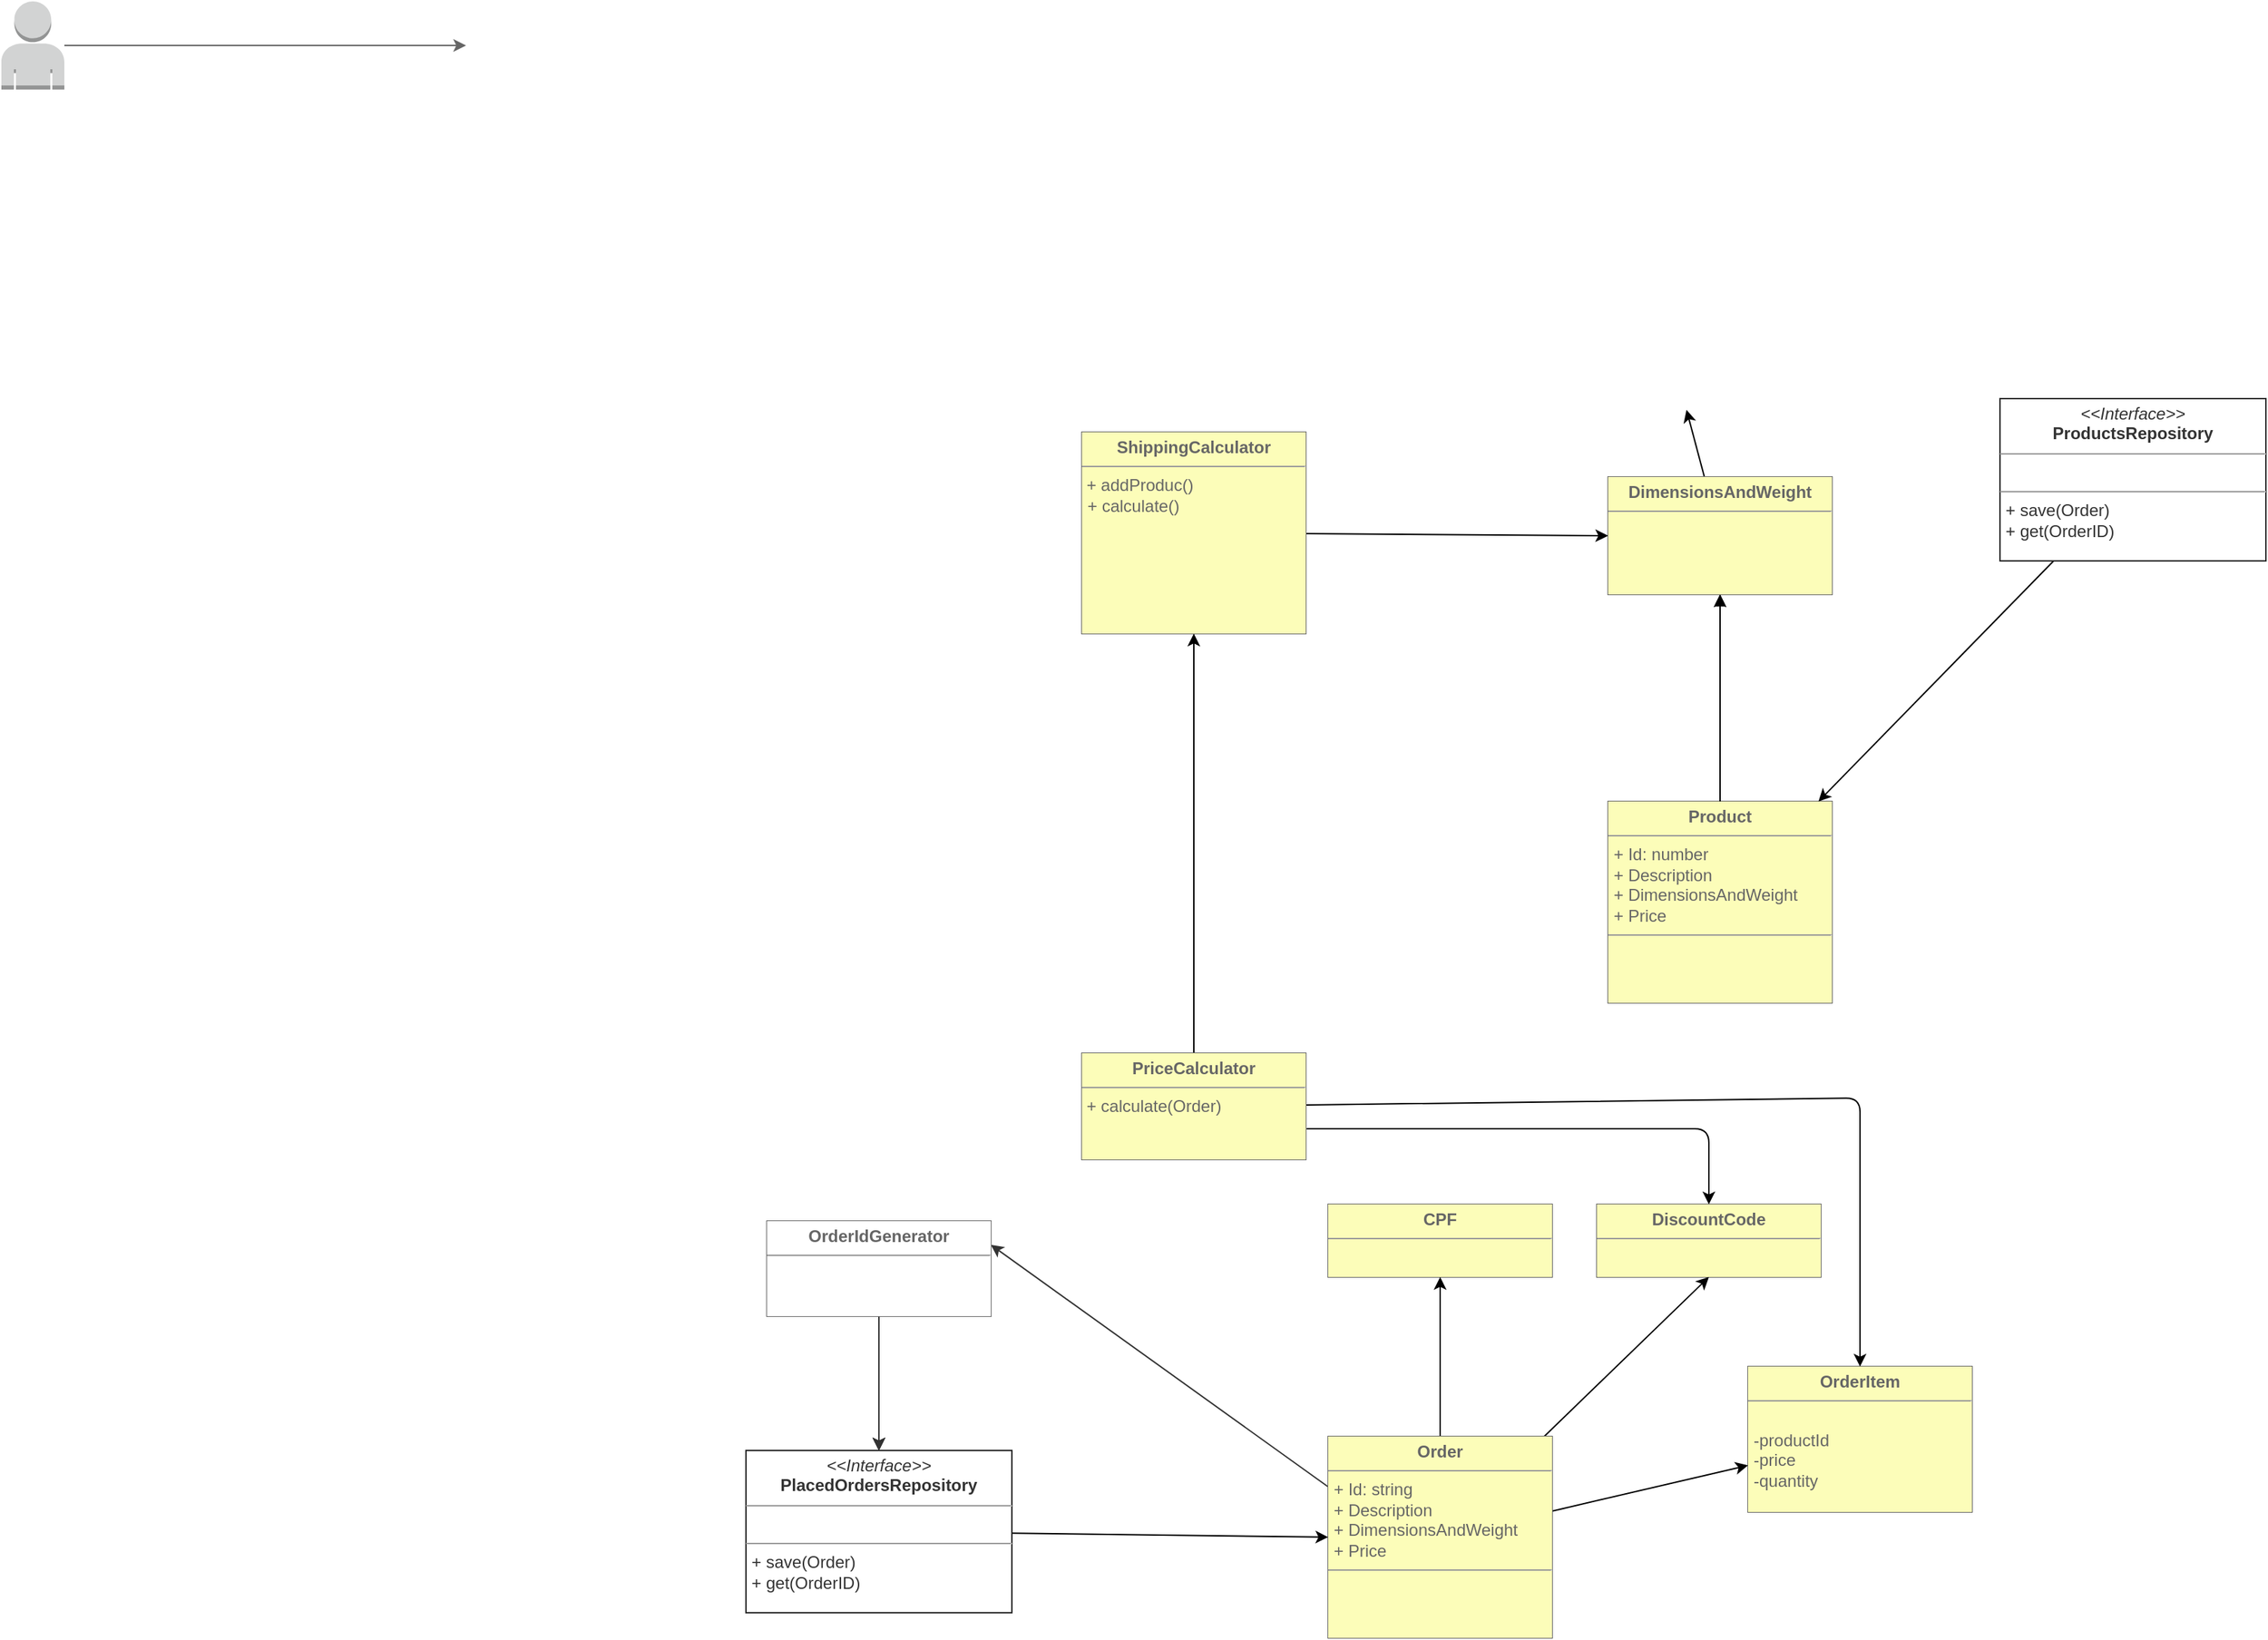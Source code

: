 <mxfile>
    <diagram id="1LMEsfMPQfCeTXIz6R_N" name="Page-1">
        <mxGraphModel dx="1148" dy="1899" grid="1" gridSize="4" guides="1" tooltips="1" connect="1" arrows="1" fold="1" page="0" pageScale="1" pageWidth="850" pageHeight="1100" background="#ffffff" math="0" shadow="0">
            <root>
                <mxCell id="0"/>
                <mxCell id="1" parent="0"/>
                <mxCell id="149" style="edgeStyle=none;html=1;fontSize=5;fontColor=#666666;strokeColor=#666666;" parent="1" source="2" edge="1">
                    <mxGeometry relative="1" as="geometry">
                        <mxPoint x="640" y="-512.5" as="targetPoint"/>
                    </mxGeometry>
                </mxCell>
                <mxCell id="2" value="" style="outlineConnect=0;dashed=0;verticalLabelPosition=bottom;verticalAlign=top;align=center;html=1;shape=mxgraph.aws3.user;fillColor=#D2D3D3;gradientColor=none;strokeColor=default;" parent="1" vertex="1">
                    <mxGeometry x="308" y="-544" width="45" height="63" as="geometry"/>
                </mxCell>
                <mxCell id="154" style="edgeStyle=none;html=1;entryX=0.5;entryY=1;entryDx=0;entryDy=0;" parent="1" source="114" target="151" edge="1">
                    <mxGeometry relative="1" as="geometry"/>
                </mxCell>
                <mxCell id="114" value="&lt;p style=&quot;margin: 0px ; margin-top: 4px ; text-align: center&quot;&gt;&lt;b&gt;Product&lt;/b&gt;&lt;/p&gt;&lt;hr size=&quot;1&quot;&gt;&lt;p style=&quot;margin: 0px ; margin-left: 4px&quot;&gt;+ Id: number&lt;/p&gt;&lt;p style=&quot;margin: 0px ; margin-left: 4px&quot;&gt;+ Description&lt;/p&gt;&lt;p style=&quot;margin: 0px ; margin-left: 4px&quot;&gt;+ DimensionsAndWeight&lt;/p&gt;&lt;p style=&quot;margin: 0px ; margin-left: 4px&quot;&gt;+ Price&lt;br&gt;&lt;/p&gt;&lt;hr size=&quot;1&quot;&gt;&lt;br&gt;&lt;p style=&quot;margin: 0px ; margin-left: 4px&quot;&gt;&lt;br&gt;&lt;/p&gt;" style="verticalAlign=top;align=left;overflow=fill;fontSize=12;fontFamily=Helvetica;html=1;labelBackgroundColor=#fcfdb9;fontColor=#666666;strokeColor=#666666;strokeWidth=1;fillColor=none;" parent="1" vertex="1">
                    <mxGeometry x="1456" y="28" width="160" height="144" as="geometry"/>
                </mxCell>
                <mxCell id="153" value="" style="edgeStyle=none;html=1;" parent="1" source="151" edge="1">
                    <mxGeometry relative="1" as="geometry">
                        <mxPoint x="1512" y="-252" as="targetPoint"/>
                    </mxGeometry>
                </mxCell>
                <mxCell id="151" value="&lt;p style=&quot;margin: 0px ; margin-top: 4px ; text-align: center&quot;&gt;&lt;b&gt;DimensionsAndWeight&lt;/b&gt;&lt;/p&gt;&lt;hr size=&quot;1&quot;&gt;&lt;p style=&quot;margin: 0px ; margin-left: 4px&quot;&gt;&lt;/p&gt;&lt;br&gt;&lt;p style=&quot;margin: 0px ; margin-left: 4px&quot;&gt;&lt;br&gt;&lt;/p&gt;" style="verticalAlign=top;align=left;overflow=fill;fontSize=12;fontFamily=Helvetica;html=1;labelBackgroundColor=#fcfdb9;fontColor=#666666;strokeColor=#666666;strokeWidth=1;fillColor=none;" parent="1" vertex="1">
                    <mxGeometry x="1456" y="-204" width="160" height="84" as="geometry"/>
                </mxCell>
                <mxCell id="158" value="" style="endArrow=block;endFill=1;html=1;edgeStyle=orthogonalEdgeStyle;align=left;verticalAlign=top;strokeColor=#000000;exitX=0.5;exitY=0;exitDx=0;exitDy=0;entryX=0.5;entryY=1;entryDx=0;entryDy=0;" parent="1" source="114" target="151" edge="1">
                    <mxGeometry x="-1" relative="1" as="geometry">
                        <mxPoint x="1208" y="-144" as="sourcePoint"/>
                        <mxPoint x="1368" y="-144" as="targetPoint"/>
                    </mxGeometry>
                </mxCell>
                <mxCell id="160" value="&lt;p style=&quot;margin: 0px ; margin-top: 4px ; text-align: center&quot;&gt;&lt;b&gt;CPF&lt;/b&gt;&lt;/p&gt;&lt;hr size=&quot;1&quot;&gt;&lt;p style=&quot;margin: 0px ; margin-left: 4px&quot;&gt;&lt;/p&gt;&lt;br&gt;&lt;p style=&quot;margin: 0px ; margin-left: 4px&quot;&gt;&lt;br&gt;&lt;/p&gt;" style="verticalAlign=top;align=left;overflow=fill;fontSize=12;fontFamily=Helvetica;html=1;labelBackgroundColor=#fcfdb9;fontColor=#666666;strokeColor=#666666;strokeWidth=1;fillColor=none;" parent="1" vertex="1">
                    <mxGeometry x="1256" y="316" width="160" height="52" as="geometry"/>
                </mxCell>
                <mxCell id="161" value="&lt;p style=&quot;margin: 0px ; margin-top: 4px ; text-align: center&quot;&gt;&lt;b&gt;OrderItem&lt;/b&gt;&lt;/p&gt;&lt;hr size=&quot;1&quot;&gt;&lt;p style=&quot;margin: 0px ; margin-left: 4px&quot;&gt;&lt;/p&gt;&lt;br&gt;&lt;p style=&quot;margin: 0px ; margin-left: 4px&quot;&gt;-productId&lt;/p&gt;&lt;p style=&quot;margin: 0px ; margin-left: 4px&quot;&gt;-price&lt;/p&gt;&lt;p style=&quot;margin: 0px ; margin-left: 4px&quot;&gt;-quantity&lt;/p&gt;" style="verticalAlign=top;align=left;overflow=fill;fontSize=12;fontFamily=Helvetica;html=1;labelBackgroundColor=#fcfdb9;fontColor=#666666;strokeColor=#666666;strokeWidth=1;fillColor=none;" parent="1" vertex="1">
                    <mxGeometry x="1556" y="432" width="160" height="104" as="geometry"/>
                </mxCell>
                <mxCell id="162" value="&lt;p style=&quot;margin: 0px ; margin-top: 4px ; text-align: center&quot;&gt;&lt;b&gt;DiscountCode&lt;/b&gt;&lt;/p&gt;&lt;hr size=&quot;1&quot;&gt;&lt;p style=&quot;margin: 0px ; margin-left: 4px&quot;&gt;&lt;/p&gt;" style="verticalAlign=top;align=left;overflow=fill;fontSize=12;fontFamily=Helvetica;html=1;labelBackgroundColor=#fcfdb9;fontColor=#666666;strokeColor=#666666;strokeWidth=1;fillColor=none;" parent="1" vertex="1">
                    <mxGeometry x="1448" y="316" width="160" height="52" as="geometry"/>
                </mxCell>
                <mxCell id="170" style="edgeStyle=none;html=1;entryX=0.5;entryY=1;entryDx=0;entryDy=0;fontColor=#333333;strokeColor=#000000;" parent="1" source="163" target="160" edge="1">
                    <mxGeometry relative="1" as="geometry"/>
                </mxCell>
                <mxCell id="171" style="edgeStyle=none;html=1;entryX=0.5;entryY=1;entryDx=0;entryDy=0;fontColor=#333333;strokeColor=#000000;" parent="1" source="163" target="162" edge="1">
                    <mxGeometry relative="1" as="geometry"/>
                </mxCell>
                <mxCell id="172" style="edgeStyle=none;html=1;fontColor=#333333;strokeColor=#000000;" parent="1" source="163" target="161" edge="1">
                    <mxGeometry relative="1" as="geometry"/>
                </mxCell>
                <mxCell id="186" style="edgeStyle=none;html=1;exitX=0;exitY=0.25;exitDx=0;exitDy=0;entryX=1;entryY=0.25;entryDx=0;entryDy=0;strokeColor=#333333;" edge="1" parent="1" source="163" target="164">
                    <mxGeometry relative="1" as="geometry"/>
                </mxCell>
                <mxCell id="163" value="&lt;p style=&quot;margin: 0px ; margin-top: 4px ; text-align: center&quot;&gt;&lt;b&gt;Order&lt;/b&gt;&lt;/p&gt;&lt;hr size=&quot;1&quot;&gt;&lt;p style=&quot;margin: 0px ; margin-left: 4px&quot;&gt;+ Id: string&lt;/p&gt;&lt;p style=&quot;margin: 0px ; margin-left: 4px&quot;&gt;+ Description&lt;/p&gt;&lt;p style=&quot;margin: 0px ; margin-left: 4px&quot;&gt;+ DimensionsAndWeight&lt;/p&gt;&lt;p style=&quot;margin: 0px ; margin-left: 4px&quot;&gt;+ Price&lt;br&gt;&lt;/p&gt;&lt;hr size=&quot;1&quot;&gt;&lt;br&gt;&lt;p style=&quot;margin: 0px ; margin-left: 4px&quot;&gt;&lt;br&gt;&lt;/p&gt;" style="verticalAlign=top;align=left;overflow=fill;fontSize=12;fontFamily=Helvetica;html=1;labelBackgroundColor=#fcfdb9;fontColor=#666666;strokeColor=#666666;strokeWidth=1;fillColor=none;rounded=0;sketch=0;shadow=0;" parent="1" vertex="1">
                    <mxGeometry x="1256" y="482" width="160" height="144" as="geometry"/>
                </mxCell>
                <mxCell id="183" value="" style="edgeStyle=none;html=1;" edge="1" parent="1" source="164" target="168">
                    <mxGeometry relative="1" as="geometry"/>
                </mxCell>
                <mxCell id="184" value="" style="edgeStyle=none;html=1;" edge="1" parent="1" source="164" target="168">
                    <mxGeometry relative="1" as="geometry"/>
                </mxCell>
                <mxCell id="185" style="edgeStyle=none;html=1;entryX=0.5;entryY=0;entryDx=0;entryDy=0;strokeColor=#333333;" edge="1" parent="1" source="164" target="168">
                    <mxGeometry relative="1" as="geometry"/>
                </mxCell>
                <mxCell id="164" value="&lt;p style=&quot;margin: 0px ; margin-top: 4px ; text-align: center&quot;&gt;&lt;b&gt;OrderIdGenerator&lt;/b&gt;&lt;/p&gt;&lt;hr size=&quot;1&quot;&gt;&lt;p style=&quot;margin: 0px ; margin-left: 4px&quot;&gt;&lt;/p&gt;&lt;br&gt;&lt;p style=&quot;margin: 0px ; margin-left: 4px&quot;&gt;&lt;br&gt;&lt;/p&gt;" style="verticalAlign=top;align=left;overflow=fill;fontSize=12;fontFamily=Helvetica;html=1;labelBackgroundColor=#FFFFFF;fontColor=#666666;strokeColor=#666666;strokeWidth=1;fillColor=none;" parent="1" vertex="1">
                    <mxGeometry x="855" y="328" width="160" height="68" as="geometry"/>
                </mxCell>
                <mxCell id="179" style="edgeStyle=none;html=1;entryX=0;entryY=0.5;entryDx=0;entryDy=0;fontColor=#333333;strokeColor=#000000;" parent="1" source="168" target="163" edge="1">
                    <mxGeometry relative="1" as="geometry"/>
                </mxCell>
                <mxCell id="168" value="&lt;p style=&quot;margin: 0px ; margin-top: 4px ; text-align: center&quot;&gt;&lt;i&gt;&amp;lt;&amp;lt;Interface&amp;gt;&amp;gt;&lt;/i&gt;&lt;br&gt;&lt;b&gt;PlacedOrdersRepository&lt;/b&gt;&lt;/p&gt;&lt;hr size=&quot;1&quot;&gt;&lt;p style=&quot;margin: 0px ; margin-left: 4px&quot;&gt;&lt;br&gt;&lt;/p&gt;&lt;hr size=&quot;1&quot;&gt;&lt;p style=&quot;margin: 0px ; margin-left: 4px&quot;&gt;+ save(Order)&lt;/p&gt;&lt;p style=&quot;margin: 0px ; margin-left: 4px&quot;&gt;+ get(OrderID)&lt;/p&gt;" style="verticalAlign=top;align=left;overflow=fill;fontSize=12;fontFamily=Helvetica;html=1;fillColor=#FFFFFF;strokeColor=#2A2A2A;fontColor=#333333;" parent="1" vertex="1">
                    <mxGeometry x="840" y="492" width="190" height="116" as="geometry"/>
                </mxCell>
                <mxCell id="174" style="edgeStyle=none;html=1;entryX=0;entryY=0.5;entryDx=0;entryDy=0;fontColor=#333333;strokeColor=#000000;" parent="1" source="173" target="151" edge="1">
                    <mxGeometry relative="1" as="geometry"/>
                </mxCell>
                <mxCell id="173" value="&lt;p style=&quot;margin: 0px ; margin-top: 4px ; text-align: center&quot;&gt;&lt;b&gt;ShippingCalculator&lt;/b&gt;&lt;/p&gt;&lt;hr size=&quot;1&quot;&gt;&lt;p style=&quot;margin: 0px ; margin-left: 4px&quot;&gt;&lt;/p&gt;&amp;nbsp;+ addProduc()&lt;br&gt;&lt;p style=&quot;margin: 0px ; margin-left: 4px&quot;&gt;+ calculate()&lt;/p&gt;" style="verticalAlign=top;align=left;overflow=fill;fontSize=12;fontFamily=Helvetica;html=1;labelBackgroundColor=#fcfdb9;fontColor=#666666;strokeColor=#666666;strokeWidth=1;fillColor=none;" parent="1" vertex="1">
                    <mxGeometry x="1080" y="-236" width="160" height="144" as="geometry"/>
                </mxCell>
                <mxCell id="176" style="edgeStyle=none;html=1;entryX=0.5;entryY=1;entryDx=0;entryDy=0;fontColor=#333333;strokeColor=#000000;" parent="1" source="175" target="173" edge="1">
                    <mxGeometry relative="1" as="geometry"/>
                </mxCell>
                <mxCell id="177" style="edgeStyle=none;html=1;entryX=0.5;entryY=0;entryDx=0;entryDy=0;fontColor=#333333;strokeColor=#000000;" parent="1" source="175" target="161" edge="1">
                    <mxGeometry relative="1" as="geometry">
                        <Array as="points">
                            <mxPoint x="1636" y="240"/>
                        </Array>
                    </mxGeometry>
                </mxCell>
                <mxCell id="178" style="edgeStyle=none;html=1;entryX=0.5;entryY=0;entryDx=0;entryDy=0;fontColor=#333333;strokeColor=#000000;exitX=1.004;exitY=0.71;exitDx=0;exitDy=0;exitPerimeter=0;" parent="1" source="175" target="162" edge="1">
                    <mxGeometry relative="1" as="geometry">
                        <Array as="points">
                            <mxPoint x="1528" y="262"/>
                        </Array>
                    </mxGeometry>
                </mxCell>
                <mxCell id="175" value="&lt;p style=&quot;margin: 0px ; margin-top: 4px ; text-align: center&quot;&gt;&lt;b&gt;PriceCalculator&lt;/b&gt;&lt;/p&gt;&lt;hr size=&quot;1&quot;&gt;&lt;p style=&quot;margin: 0px ; margin-left: 4px&quot;&gt;&lt;/p&gt;&amp;nbsp;+ calculate(Order)" style="verticalAlign=top;align=left;overflow=fill;fontSize=12;fontFamily=Helvetica;html=1;labelBackgroundColor=#fcfdb9;fontColor=#666666;strokeColor=#666666;strokeWidth=1;fillColor=none;" parent="1" vertex="1">
                    <mxGeometry x="1080" y="208" width="160" height="76" as="geometry"/>
                </mxCell>
                <mxCell id="181" style="edgeStyle=none;html=1;fontColor=#333333;strokeColor=#000000;" parent="1" source="180" target="114" edge="1">
                    <mxGeometry relative="1" as="geometry"/>
                </mxCell>
                <mxCell id="180" value="&lt;p style=&quot;margin: 0px ; margin-top: 4px ; text-align: center&quot;&gt;&lt;i&gt;&amp;lt;&amp;lt;Interface&amp;gt;&amp;gt;&lt;/i&gt;&lt;br&gt;&lt;b&gt;ProductsRepository&lt;/b&gt;&lt;/p&gt;&lt;hr size=&quot;1&quot;&gt;&lt;p style=&quot;margin: 0px ; margin-left: 4px&quot;&gt;&lt;br&gt;&lt;/p&gt;&lt;hr size=&quot;1&quot;&gt;&lt;p style=&quot;margin: 0px ; margin-left: 4px&quot;&gt;+ save(Order)&lt;/p&gt;&lt;p style=&quot;margin: 0px ; margin-left: 4px&quot;&gt;+ get(OrderID)&lt;/p&gt;" style="verticalAlign=top;align=left;overflow=fill;fontSize=12;fontFamily=Helvetica;html=1;fillColor=#FFFFFF;strokeColor=#2A2A2A;fontColor=#333333;" parent="1" vertex="1">
                    <mxGeometry x="1736" y="-260" width="190" height="116" as="geometry"/>
                </mxCell>
            </root>
        </mxGraphModel>
    </diagram>
</mxfile>
